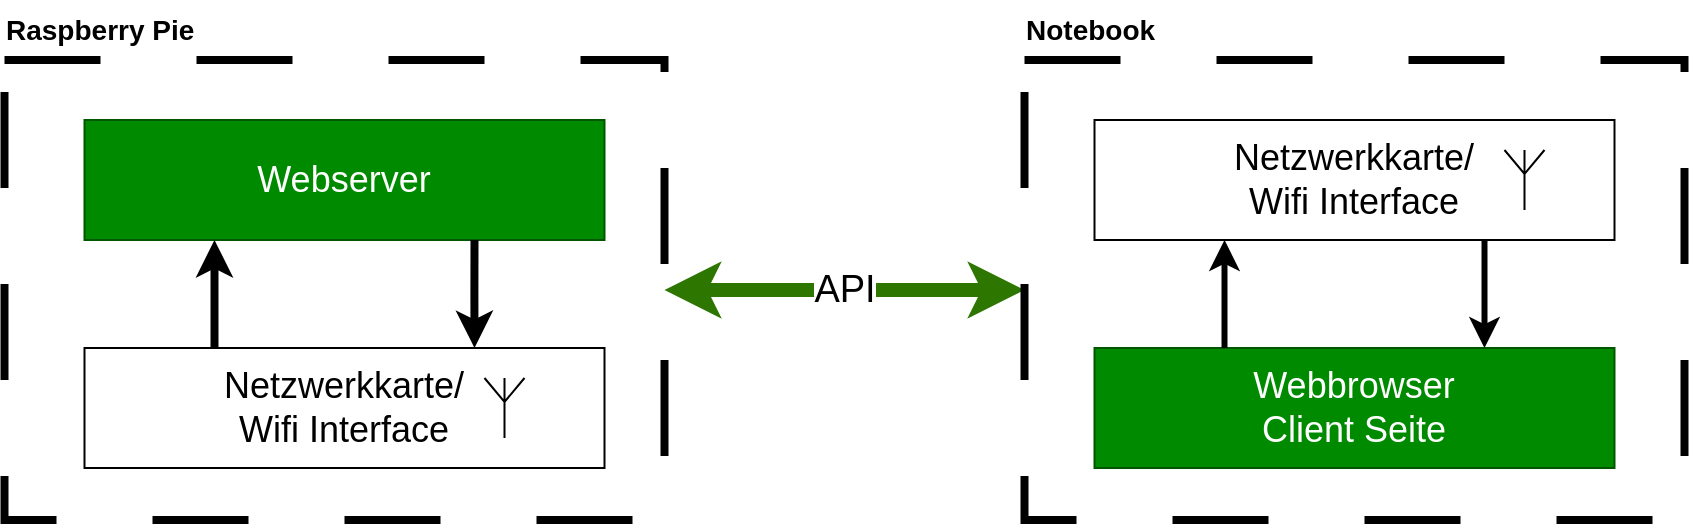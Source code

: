 <mxfile version="21.1.2" type="device">
  <diagram name="Page-1" id="Pg1XpjBiWAMOqzFmVkYa">
    <mxGraphModel dx="784" dy="537" grid="1" gridSize="10" guides="1" tooltips="1" connect="1" arrows="1" fold="1" page="1" pageScale="1" pageWidth="1169" pageHeight="827" background="none" math="0" shadow="0">
      <root>
        <mxCell id="0" />
        <mxCell id="1" parent="0" />
        <mxCell id="GWNYYibfc6u7Uzu7YpZk-50" value="API" style="edgeStyle=orthogonalEdgeStyle;rounded=0;orthogonalLoop=1;jettySize=auto;html=1;exitX=0;exitY=0.5;exitDx=0;exitDy=0;entryX=1;entryY=0.5;entryDx=0;entryDy=0;curved=1;startArrow=classic;startFill=1;fillColor=#60a917;strokeColor=#2D7600;strokeWidth=7;fontSize=19;" parent="1" source="GWNYYibfc6u7Uzu7YpZk-44" target="GWNYYibfc6u7Uzu7YpZk-12" edge="1">
          <mxGeometry relative="1" as="geometry" />
        </mxCell>
        <mxCell id="GWNYYibfc6u7Uzu7YpZk-44" value="" style="rounded=0;whiteSpace=wrap;html=1;fillColor=none;dashed=1;dashPattern=12 12;strokeWidth=4;" parent="1" vertex="1">
          <mxGeometry x="571.25" y="120" width="330" height="230" as="geometry" />
        </mxCell>
        <mxCell id="GWNYYibfc6u7Uzu7YpZk-45" value="Webbrowser&lt;br style=&quot;font-size: 18px;&quot;&gt;Client Seite" style="rounded=0;whiteSpace=wrap;html=1;fillColor=#008a00;fontColor=#ffffff;strokeColor=#005700;fontSize=18;" parent="1" vertex="1">
          <mxGeometry x="606.25" y="264" width="260" height="60" as="geometry" />
        </mxCell>
        <mxCell id="GWNYYibfc6u7Uzu7YpZk-46" value="&lt;span style=&quot;font-size: 14px;&quot;&gt;Notebook&lt;/span&gt;" style="text;html=1;strokeColor=none;fillColor=none;align=left;verticalAlign=middle;whiteSpace=wrap;rounded=0;fontStyle=1" parent="1" vertex="1">
          <mxGeometry x="570" y="90" width="202.5" height="30" as="geometry" />
        </mxCell>
        <mxCell id="GWNYYibfc6u7Uzu7YpZk-54" style="edgeStyle=orthogonalEdgeStyle;rounded=0;orthogonalLoop=1;jettySize=auto;html=1;exitX=0.75;exitY=1;exitDx=0;exitDy=0;exitPerimeter=0;entryX=0.75;entryY=0;entryDx=0;entryDy=0;strokeWidth=3;" parent="1" source="GWNYYibfc6u7Uzu7YpZk-47" target="GWNYYibfc6u7Uzu7YpZk-45" edge="1">
          <mxGeometry relative="1" as="geometry" />
        </mxCell>
        <mxCell id="GWNYYibfc6u7Uzu7YpZk-47" value="Netzwerkkarte/&lt;br style=&quot;font-size: 18px;&quot;&gt;Wifi Interface" style="rounded=0;whiteSpace=wrap;html=1;points=[[0,0,0,0,0],[0,0.25,0,0,0],[0,0.5,0,0,0],[0,0.75,0,0,0],[0,1,0,0,0],[0.13,0,0,0,0],[0.25,0,0,0,0],[0.25,1,0,0,0],[0.38,0,0,0,0],[0.5,0,0,0,0],[0.5,1,0,0,0],[0.62,0,0,0,0],[0.75,0,0,0,0],[0.75,1,0,0,0],[0.87,0,0,0,0],[1,0,0,0,0],[1,0.25,0,0,0],[1,0.5,0,0,0],[1,0.75,0,0,0],[1,1,0,0,0]];fontSize=18;" parent="1" vertex="1">
          <mxGeometry x="606.25" y="150" width="260" height="60" as="geometry" />
        </mxCell>
        <mxCell id="GWNYYibfc6u7Uzu7YpZk-53" style="edgeStyle=orthogonalEdgeStyle;rounded=0;orthogonalLoop=1;jettySize=auto;html=1;strokeWidth=3;entryX=0.25;entryY=1;entryDx=0;entryDy=0;entryPerimeter=0;exitX=0.25;exitY=0;exitDx=0;exitDy=0;" parent="1" source="GWNYYibfc6u7Uzu7YpZk-45" target="GWNYYibfc6u7Uzu7YpZk-47" edge="1">
          <mxGeometry relative="1" as="geometry">
            <mxPoint x="670" y="260" as="sourcePoint" />
            <mxPoint x="671" y="200" as="targetPoint" />
          </mxGeometry>
        </mxCell>
        <mxCell id="GWNYYibfc6u7Uzu7YpZk-48" value="" style="verticalLabelPosition=bottom;shadow=0;dashed=0;align=center;html=1;verticalAlign=top;shape=mxgraph.electrical.radio.aerial_-_antenna_1;" parent="1" vertex="1">
          <mxGeometry x="811.25" y="165" width="20" height="30" as="geometry" />
        </mxCell>
        <mxCell id="GWNYYibfc6u7Uzu7YpZk-12" value="" style="rounded=0;whiteSpace=wrap;html=1;fillColor=none;dashed=1;dashPattern=12 12;strokeWidth=4;" parent="1" vertex="1">
          <mxGeometry x="61.25" y="120" width="330" height="230" as="geometry" />
        </mxCell>
        <mxCell id="GWNYYibfc6u7Uzu7YpZk-1" value="Webserver" style="rounded=0;whiteSpace=wrap;html=1;fillColor=#008a00;fontColor=#ffffff;strokeColor=#005700;fontSize=18;" parent="1" vertex="1">
          <mxGeometry x="101.25" y="150" width="260" height="60" as="geometry" />
        </mxCell>
        <mxCell id="GWNYYibfc6u7Uzu7YpZk-13" value="Raspberry Pie" style="text;html=1;strokeColor=none;fillColor=none;align=left;verticalAlign=middle;whiteSpace=wrap;rounded=0;fontStyle=1;fontSize=14;" parent="1" vertex="1">
          <mxGeometry x="60" y="90" width="202.5" height="30" as="geometry" />
        </mxCell>
        <mxCell id="GWNYYibfc6u7Uzu7YpZk-22" style="edgeStyle=orthogonalEdgeStyle;rounded=0;orthogonalLoop=1;jettySize=auto;html=1;exitX=0.25;exitY=0;exitDx=0;exitDy=0;exitPerimeter=0;entryX=0.25;entryY=1;entryDx=0;entryDy=0;strokeWidth=4;" parent="1" source="GWNYYibfc6u7Uzu7YpZk-15" target="GWNYYibfc6u7Uzu7YpZk-1" edge="1">
          <mxGeometry relative="1" as="geometry" />
        </mxCell>
        <mxCell id="GWNYYibfc6u7Uzu7YpZk-15" value="Netzwerkkarte/&lt;br style=&quot;font-size: 18px;&quot;&gt;Wifi Interface" style="rounded=0;whiteSpace=wrap;html=1;points=[[0,0,0,0,0],[0,0.25,0,0,0],[0,0.5,0,0,0],[0,0.75,0,0,0],[0,1,0,0,0],[0.13,0,0,0,0],[0.25,0,0,0,0],[0.25,1,0,0,0],[0.38,0,0,0,0],[0.5,0,0,0,0],[0.5,1,0,0,0],[0.62,0,0,0,0],[0.75,0,0,0,0],[0.75,1,0,0,0],[0.87,0,0,0,0],[1,0,0,0,0],[1,0.25,0,0,0],[1,0.5,0,0,0],[1,0.75,0,0,0],[1,1,0,0,0]];fontSize=18;" parent="1" vertex="1">
          <mxGeometry x="101.25" y="264" width="260" height="60" as="geometry" />
        </mxCell>
        <mxCell id="GWNYYibfc6u7Uzu7YpZk-23" style="edgeStyle=orthogonalEdgeStyle;rounded=0;orthogonalLoop=1;jettySize=auto;html=1;exitX=0.75;exitY=1;exitDx=0;exitDy=0;entryX=0.75;entryY=0;entryDx=0;entryDy=0;entryPerimeter=0;strokeWidth=4;" parent="1" source="GWNYYibfc6u7Uzu7YpZk-1" target="GWNYYibfc6u7Uzu7YpZk-15" edge="1">
          <mxGeometry relative="1" as="geometry" />
        </mxCell>
        <mxCell id="GWNYYibfc6u7Uzu7YpZk-16" value="" style="verticalLabelPosition=bottom;shadow=0;dashed=0;align=center;html=1;verticalAlign=top;shape=mxgraph.electrical.radio.aerial_-_antenna_1;" parent="1" vertex="1">
          <mxGeometry x="301.25" y="279" width="20" height="30" as="geometry" />
        </mxCell>
      </root>
    </mxGraphModel>
  </diagram>
</mxfile>
